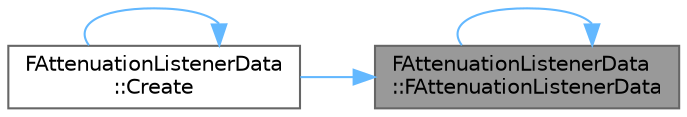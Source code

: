 digraph "FAttenuationListenerData::FAttenuationListenerData"
{
 // INTERACTIVE_SVG=YES
 // LATEX_PDF_SIZE
  bgcolor="transparent";
  edge [fontname=Helvetica,fontsize=10,labelfontname=Helvetica,labelfontsize=10];
  node [fontname=Helvetica,fontsize=10,shape=box,height=0.2,width=0.4];
  rankdir="RL";
  Node1 [id="Node000001",label="FAttenuationListenerData\l::FAttenuationListenerData",height=0.2,width=0.4,color="gray40", fillcolor="grey60", style="filled", fontcolor="black",tooltip=" "];
  Node1 -> Node1 [id="edge1_Node000001_Node000001",dir="back",color="steelblue1",style="solid",tooltip=" "];
  Node1 -> Node2 [id="edge2_Node000001_Node000002",dir="back",color="steelblue1",style="solid",tooltip=" "];
  Node2 [id="Node000002",label="FAttenuationListenerData\l::Create",height=0.2,width=0.4,color="grey40", fillcolor="white", style="filled",URL="$d8/d7d/structFAttenuationListenerData.html#af42b8b92982591d3832bf69836ae9e4b",tooltip="Computes and returns some geometry related to the listener and the given sound transform."];
  Node2 -> Node2 [id="edge3_Node000002_Node000002",dir="back",color="steelblue1",style="solid",tooltip=" "];
}
